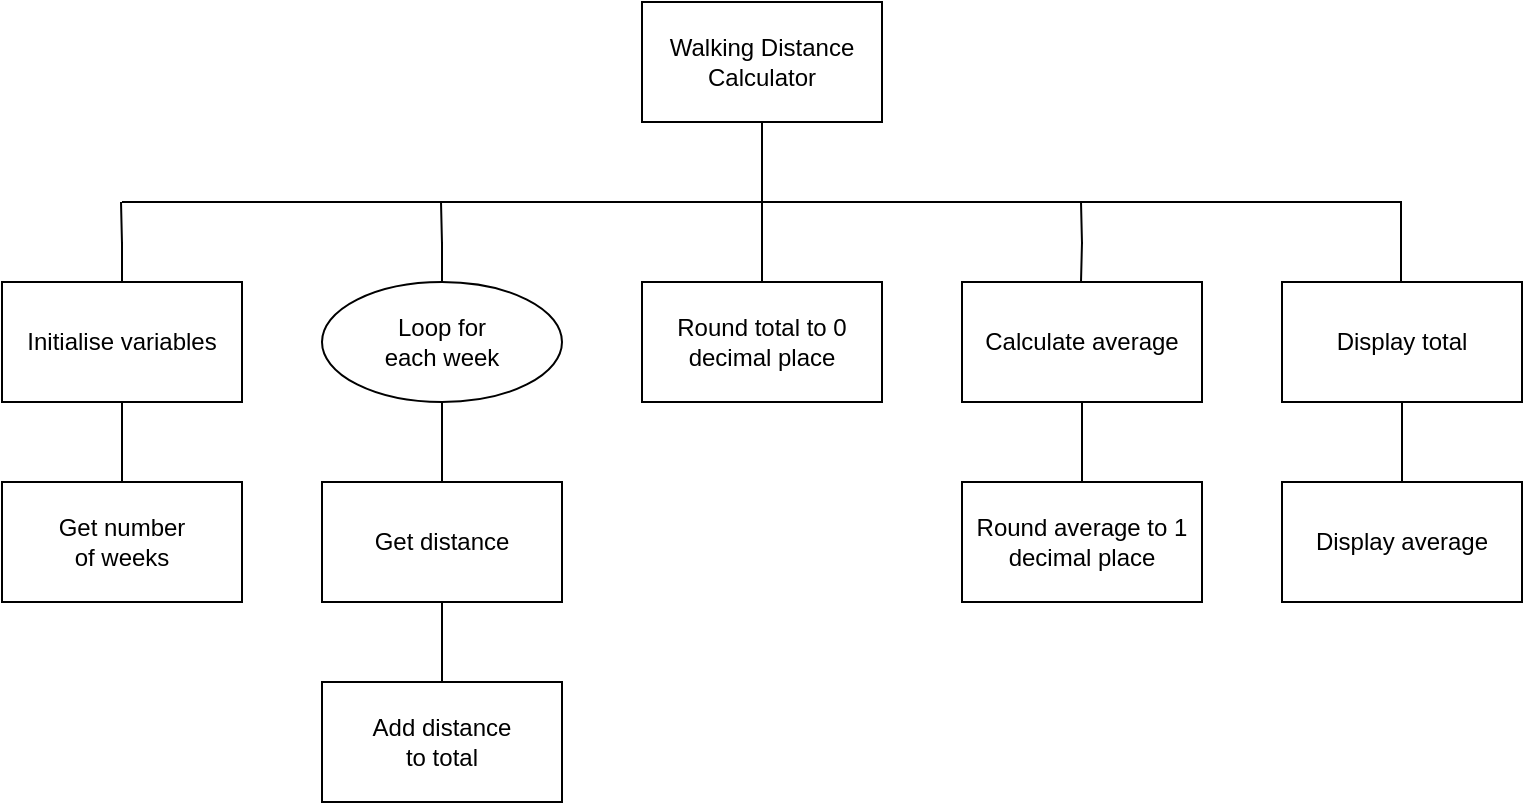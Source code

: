 <mxfile version="28.1.2" pages="4">
  <diagram name="sd2" id="2R_3gGvKTAEwYUMyVcyW">
    <mxGraphModel dx="1426" dy="849" grid="1" gridSize="10" guides="1" tooltips="1" connect="1" arrows="1" fold="1" page="1" pageScale="1" pageWidth="1169" pageHeight="827" math="0" shadow="0">
      <root>
        <mxCell id="c7UmVZ1V7FkFsF-CM6IP-0" />
        <mxCell id="c7UmVZ1V7FkFsF-CM6IP-1" parent="c7UmVZ1V7FkFsF-CM6IP-0" />
        <mxCell id="c7UmVZ1V7FkFsF-CM6IP-2" style="edgeStyle=orthogonalEdgeStyle;rounded=0;orthogonalLoop=1;jettySize=auto;html=1;exitX=0.5;exitY=1;exitDx=0;exitDy=0;endArrow=none;endFill=0;entryX=0.5;entryY=0;entryDx=0;entryDy=0;" edge="1" parent="c7UmVZ1V7FkFsF-CM6IP-1" source="c7UmVZ1V7FkFsF-CM6IP-3" target="c7UmVZ1V7FkFsF-CM6IP-14">
          <mxGeometry relative="1" as="geometry">
            <mxPoint x="540.158" y="240" as="targetPoint" />
          </mxGeometry>
        </mxCell>
        <mxCell id="c7UmVZ1V7FkFsF-CM6IP-3" value="Walking Distance Calculator" style="rounded=0;whiteSpace=wrap;html=1;" vertex="1" parent="c7UmVZ1V7FkFsF-CM6IP-1">
          <mxGeometry x="480" y="140" width="120" height="60" as="geometry" />
        </mxCell>
        <mxCell id="c7UmVZ1V7FkFsF-CM6IP-4" value="" style="endArrow=none;html=1;" edge="1" parent="c7UmVZ1V7FkFsF-CM6IP-1">
          <mxGeometry width="50" height="50" relative="1" as="geometry">
            <mxPoint x="220" y="240" as="sourcePoint" />
            <mxPoint x="860" y="240" as="targetPoint" />
          </mxGeometry>
        </mxCell>
        <mxCell id="c7UmVZ1V7FkFsF-CM6IP-5" style="edgeStyle=orthogonalEdgeStyle;rounded=0;orthogonalLoop=1;jettySize=auto;html=1;exitX=0.5;exitY=1;exitDx=0;exitDy=0;entryX=0.5;entryY=0;entryDx=0;entryDy=0;endArrow=none;endFill=0;" edge="1" parent="c7UmVZ1V7FkFsF-CM6IP-1" source="c7UmVZ1V7FkFsF-CM6IP-7" target="c7UmVZ1V7FkFsF-CM6IP-11">
          <mxGeometry relative="1" as="geometry" />
        </mxCell>
        <mxCell id="c7UmVZ1V7FkFsF-CM6IP-6" style="edgeStyle=orthogonalEdgeStyle;rounded=0;orthogonalLoop=1;jettySize=auto;html=1;exitX=0.5;exitY=0;exitDx=0;exitDy=0;endArrow=none;endFill=0;" edge="1" parent="c7UmVZ1V7FkFsF-CM6IP-1" source="c7UmVZ1V7FkFsF-CM6IP-7">
          <mxGeometry relative="1" as="geometry">
            <mxPoint x="379.5" y="240" as="targetPoint" />
          </mxGeometry>
        </mxCell>
        <mxCell id="c7UmVZ1V7FkFsF-CM6IP-7" value="Loop for&lt;div&gt;each week&lt;/div&gt;" style="ellipse;whiteSpace=wrap;html=1;" vertex="1" parent="c7UmVZ1V7FkFsF-CM6IP-1">
          <mxGeometry x="320" y="280" width="120" height="60" as="geometry" />
        </mxCell>
        <mxCell id="c7UmVZ1V7FkFsF-CM6IP-8" style="edgeStyle=orthogonalEdgeStyle;rounded=0;orthogonalLoop=1;jettySize=auto;html=1;exitX=0.5;exitY=0;exitDx=0;exitDy=0;endArrow=none;endFill=0;" edge="1" parent="c7UmVZ1V7FkFsF-CM6IP-1">
          <mxGeometry relative="1" as="geometry">
            <mxPoint x="699.5" y="240" as="targetPoint" />
            <mxPoint x="699.5" y="280" as="sourcePoint" />
          </mxGeometry>
        </mxCell>
        <mxCell id="c7UmVZ1V7FkFsF-CM6IP-9" value="" style="endArrow=none;html=1;" edge="1" parent="c7UmVZ1V7FkFsF-CM6IP-1">
          <mxGeometry width="50" height="50" relative="1" as="geometry">
            <mxPoint x="859.5" y="280" as="sourcePoint" />
            <mxPoint x="859.5" y="240" as="targetPoint" />
          </mxGeometry>
        </mxCell>
        <mxCell id="c7UmVZ1V7FkFsF-CM6IP-10" style="edgeStyle=orthogonalEdgeStyle;rounded=0;orthogonalLoop=1;jettySize=auto;html=1;exitX=0.5;exitY=1;exitDx=0;exitDy=0;entryX=0.5;entryY=0;entryDx=0;entryDy=0;endArrow=none;endFill=0;" edge="1" parent="c7UmVZ1V7FkFsF-CM6IP-1" source="c7UmVZ1V7FkFsF-CM6IP-11">
          <mxGeometry relative="1" as="geometry">
            <mxPoint x="380" y="480" as="targetPoint" />
          </mxGeometry>
        </mxCell>
        <mxCell id="c7UmVZ1V7FkFsF-CM6IP-11" value="Get distance" style="rounded=0;whiteSpace=wrap;html=1;" vertex="1" parent="c7UmVZ1V7FkFsF-CM6IP-1">
          <mxGeometry x="320" y="380" width="120" height="60" as="geometry" />
        </mxCell>
        <mxCell id="c7UmVZ1V7FkFsF-CM6IP-12" value="" style="edgeStyle=orthogonalEdgeStyle;rounded=0;orthogonalLoop=1;jettySize=auto;html=1;exitX=0.5;exitY=0;exitDx=0;exitDy=0;entryX=0.5;entryY=1;entryDx=0;entryDy=0;endArrow=none;endFill=0;" edge="1" parent="c7UmVZ1V7FkFsF-CM6IP-1" source="c7UmVZ1V7FkFsF-CM6IP-13" target="c7UmVZ1V7FkFsF-CM6IP-11">
          <mxGeometry relative="1" as="geometry">
            <mxPoint x="380" y="440" as="targetPoint" />
          </mxGeometry>
        </mxCell>
        <mxCell id="c7UmVZ1V7FkFsF-CM6IP-13" value="Add distance&lt;div&gt;to total&lt;/div&gt;" style="rounded=0;whiteSpace=wrap;html=1;" vertex="1" parent="c7UmVZ1V7FkFsF-CM6IP-1">
          <mxGeometry x="320" y="480" width="120" height="60" as="geometry" />
        </mxCell>
        <mxCell id="c7UmVZ1V7FkFsF-CM6IP-14" value="Round total to 0 decimal place" style="rounded=0;whiteSpace=wrap;html=1;" vertex="1" parent="c7UmVZ1V7FkFsF-CM6IP-1">
          <mxGeometry x="480" y="280" width="120" height="60" as="geometry" />
        </mxCell>
        <mxCell id="c7UmVZ1V7FkFsF-CM6IP-15" style="edgeStyle=orthogonalEdgeStyle;rounded=0;orthogonalLoop=1;jettySize=auto;html=1;exitX=0.5;exitY=0;exitDx=0;exitDy=0;entryX=0.5;entryY=1;entryDx=0;entryDy=0;endArrow=none;endFill=0;" edge="1" parent="c7UmVZ1V7FkFsF-CM6IP-1" source="c7UmVZ1V7FkFsF-CM6IP-16">
          <mxGeometry relative="1" as="geometry">
            <mxPoint x="700" y="340" as="targetPoint" />
          </mxGeometry>
        </mxCell>
        <mxCell id="c7UmVZ1V7FkFsF-CM6IP-16" value="Round average to 1 decimal place" style="rounded=0;whiteSpace=wrap;html=1;" vertex="1" parent="c7UmVZ1V7FkFsF-CM6IP-1">
          <mxGeometry x="640" y="380" width="120" height="60" as="geometry" />
        </mxCell>
        <mxCell id="c7UmVZ1V7FkFsF-CM6IP-17" value="Display total" style="rounded=0;whiteSpace=wrap;html=1;" vertex="1" parent="c7UmVZ1V7FkFsF-CM6IP-1">
          <mxGeometry x="800" y="280" width="120" height="60" as="geometry" />
        </mxCell>
        <mxCell id="c7UmVZ1V7FkFsF-CM6IP-18" style="edgeStyle=orthogonalEdgeStyle;rounded=0;orthogonalLoop=1;jettySize=auto;html=1;exitX=0.5;exitY=0;exitDx=0;exitDy=0;entryX=0.5;entryY=1;entryDx=0;entryDy=0;endArrow=none;endFill=0;" edge="1" parent="c7UmVZ1V7FkFsF-CM6IP-1" source="c7UmVZ1V7FkFsF-CM6IP-19" target="c7UmVZ1V7FkFsF-CM6IP-17">
          <mxGeometry relative="1" as="geometry" />
        </mxCell>
        <mxCell id="c7UmVZ1V7FkFsF-CM6IP-19" value="Display average" style="rounded=0;whiteSpace=wrap;html=1;" vertex="1" parent="c7UmVZ1V7FkFsF-CM6IP-1">
          <mxGeometry x="800" y="380" width="120" height="60" as="geometry" />
        </mxCell>
        <mxCell id="c7UmVZ1V7FkFsF-CM6IP-20" value="Calculate average" style="rounded=0;whiteSpace=wrap;html=1;" vertex="1" parent="c7UmVZ1V7FkFsF-CM6IP-1">
          <mxGeometry x="640" y="280" width="120" height="60" as="geometry" />
        </mxCell>
        <mxCell id="c7UmVZ1V7FkFsF-CM6IP-21" style="edgeStyle=orthogonalEdgeStyle;rounded=0;orthogonalLoop=1;jettySize=auto;html=1;exitX=0.5;exitY=0;exitDx=0;exitDy=0;endArrow=none;endFill=0;" edge="1" parent="c7UmVZ1V7FkFsF-CM6IP-1" source="c7UmVZ1V7FkFsF-CM6IP-22">
          <mxGeometry relative="1" as="geometry">
            <mxPoint x="219.5" y="240" as="targetPoint" />
          </mxGeometry>
        </mxCell>
        <mxCell id="c7UmVZ1V7FkFsF-CM6IP-22" value="Initialise variables" style="rounded=0;whiteSpace=wrap;html=1;" vertex="1" parent="c7UmVZ1V7FkFsF-CM6IP-1">
          <mxGeometry x="160" y="280" width="120" height="60" as="geometry" />
        </mxCell>
        <mxCell id="zFJkRMcT1w7f-JYSloo_-1" style="edgeStyle=orthogonalEdgeStyle;rounded=0;orthogonalLoop=1;jettySize=auto;html=1;exitX=0.5;exitY=0;exitDx=0;exitDy=0;entryX=0.5;entryY=1;entryDx=0;entryDy=0;endArrow=none;endFill=0;" edge="1" parent="c7UmVZ1V7FkFsF-CM6IP-1" source="zFJkRMcT1w7f-JYSloo_-0" target="c7UmVZ1V7FkFsF-CM6IP-22">
          <mxGeometry relative="1" as="geometry" />
        </mxCell>
        <mxCell id="zFJkRMcT1w7f-JYSloo_-0" value="Get number&lt;div&gt;of weeks&lt;/div&gt;" style="rounded=0;whiteSpace=wrap;html=1;" vertex="1" parent="c7UmVZ1V7FkFsF-CM6IP-1">
          <mxGeometry x="160" y="380" width="120" height="60" as="geometry" />
        </mxCell>
      </root>
    </mxGraphModel>
  </diagram>
  <diagram id="F0ArDQqnMdtwwOhi-oQp" name="sd3">
    <mxGraphModel dx="1426" dy="849" grid="1" gridSize="10" guides="1" tooltips="1" connect="1" arrows="1" fold="1" page="1" pageScale="1" pageWidth="1169" pageHeight="827" math="0" shadow="0">
      <root>
        <mxCell id="0" />
        <mxCell id="1" parent="0" />
        <mxCell id="tHfTp8u0x6ATJ7flU3Ss-5" style="edgeStyle=orthogonalEdgeStyle;rounded=0;orthogonalLoop=1;jettySize=auto;html=1;exitX=0.5;exitY=1;exitDx=0;exitDy=0;endArrow=none;endFill=0;entryX=0.5;entryY=0;entryDx=0;entryDy=0;" parent="1" source="SsftGCZtgDBo6R44JhK9-2" target="Hfz1_A2j9iumKHlS8wLo-16" edge="1">
          <mxGeometry relative="1" as="geometry">
            <mxPoint x="540.158" y="240" as="targetPoint" />
          </mxGeometry>
        </mxCell>
        <mxCell id="SsftGCZtgDBo6R44JhK9-2" value="Walking Distance Calculator" style="rounded=0;whiteSpace=wrap;html=1;" parent="1" vertex="1">
          <mxGeometry x="480" y="140" width="120" height="60" as="geometry" />
        </mxCell>
        <mxCell id="SsftGCZtgDBo6R44JhK9-17" value="" style="endArrow=none;html=1;" parent="1" edge="1">
          <mxGeometry width="50" height="50" relative="1" as="geometry">
            <mxPoint x="220" y="240" as="sourcePoint" />
            <mxPoint x="860" y="240" as="targetPoint" />
          </mxGeometry>
        </mxCell>
        <mxCell id="Hfz1_A2j9iumKHlS8wLo-11" style="edgeStyle=orthogonalEdgeStyle;rounded=0;orthogonalLoop=1;jettySize=auto;html=1;exitX=0.5;exitY=1;exitDx=0;exitDy=0;entryX=0.5;entryY=0;entryDx=0;entryDy=0;endArrow=none;endFill=0;" parent="1" source="SsftGCZtgDBo6R44JhK9-19" target="SsftGCZtgDBo6R44JhK9-21" edge="1">
          <mxGeometry relative="1" as="geometry" />
        </mxCell>
        <mxCell id="tHfTp8u0x6ATJ7flU3Ss-4" style="edgeStyle=orthogonalEdgeStyle;rounded=0;orthogonalLoop=1;jettySize=auto;html=1;exitX=0.5;exitY=0;exitDx=0;exitDy=0;endArrow=none;endFill=0;" parent="1" source="SsftGCZtgDBo6R44JhK9-19" edge="1">
          <mxGeometry relative="1" as="geometry">
            <mxPoint x="379.5" y="240" as="targetPoint" />
          </mxGeometry>
        </mxCell>
        <mxCell id="SsftGCZtgDBo6R44JhK9-19" value="Loop 4 times" style="ellipse;whiteSpace=wrap;html=1;" parent="1" vertex="1">
          <mxGeometry x="320" y="280" width="120" height="60" as="geometry" />
        </mxCell>
        <mxCell id="RGvuDBfXI2XmU55CSNJE-3" style="edgeStyle=orthogonalEdgeStyle;rounded=0;orthogonalLoop=1;jettySize=auto;html=1;exitX=0.5;exitY=0;exitDx=0;exitDy=0;endArrow=none;endFill=0;" parent="1" edge="1">
          <mxGeometry relative="1" as="geometry">
            <mxPoint x="699.5" y="240" as="targetPoint" />
            <mxPoint x="699.5" y="280" as="sourcePoint" />
          </mxGeometry>
        </mxCell>
        <mxCell id="RGvuDBfXI2XmU55CSNJE-19" value="" style="endArrow=none;html=1;" parent="1" edge="1">
          <mxGeometry width="50" height="50" relative="1" as="geometry">
            <mxPoint x="859.5" y="280" as="sourcePoint" />
            <mxPoint x="859.5" y="240" as="targetPoint" />
          </mxGeometry>
        </mxCell>
        <mxCell id="Hfz1_A2j9iumKHlS8wLo-6" style="edgeStyle=orthogonalEdgeStyle;rounded=0;orthogonalLoop=1;jettySize=auto;html=1;exitX=0.5;exitY=1;exitDx=0;exitDy=0;entryX=0.5;entryY=0;entryDx=0;entryDy=0;endArrow=none;endFill=0;" parent="1" source="SsftGCZtgDBo6R44JhK9-21" edge="1">
          <mxGeometry relative="1" as="geometry">
            <mxPoint x="380" y="480" as="targetPoint" />
          </mxGeometry>
        </mxCell>
        <mxCell id="SsftGCZtgDBo6R44JhK9-21" value="Get distance" style="rounded=0;whiteSpace=wrap;html=1;" parent="1" vertex="1">
          <mxGeometry x="320" y="380" width="120" height="60" as="geometry" />
        </mxCell>
        <mxCell id="EDKILXyL_THaCUJsp9oX-1" value="" style="edgeStyle=orthogonalEdgeStyle;rounded=0;orthogonalLoop=1;jettySize=auto;html=1;exitX=0.5;exitY=0;exitDx=0;exitDy=0;entryX=0.5;entryY=1;entryDx=0;entryDy=0;endArrow=none;endFill=0;" parent="1" source="Hfz1_A2j9iumKHlS8wLo-7" target="SsftGCZtgDBo6R44JhK9-21" edge="1">
          <mxGeometry relative="1" as="geometry">
            <mxPoint x="380" y="440" as="targetPoint" />
          </mxGeometry>
        </mxCell>
        <mxCell id="Hfz1_A2j9iumKHlS8wLo-7" value="Add distance to total" style="rounded=0;whiteSpace=wrap;html=1;" parent="1" vertex="1">
          <mxGeometry x="320" y="480" width="120" height="60" as="geometry" />
        </mxCell>
        <mxCell id="Hfz1_A2j9iumKHlS8wLo-16" value="Round total to 0 decimal place" style="rounded=0;whiteSpace=wrap;html=1;" parent="1" vertex="1">
          <mxGeometry x="480" y="280" width="120" height="60" as="geometry" />
        </mxCell>
        <mxCell id="Hfz1_A2j9iumKHlS8wLo-23" style="edgeStyle=orthogonalEdgeStyle;rounded=0;orthogonalLoop=1;jettySize=auto;html=1;exitX=0.5;exitY=0;exitDx=0;exitDy=0;entryX=0.5;entryY=1;entryDx=0;entryDy=0;endArrow=none;endFill=0;" parent="1" source="Hfz1_A2j9iumKHlS8wLo-18" edge="1">
          <mxGeometry relative="1" as="geometry">
            <mxPoint x="700" y="340" as="targetPoint" />
          </mxGeometry>
        </mxCell>
        <mxCell id="Hfz1_A2j9iumKHlS8wLo-18" value="Round average to 1 decimal place" style="rounded=0;whiteSpace=wrap;html=1;" parent="1" vertex="1">
          <mxGeometry x="640" y="380" width="120" height="60" as="geometry" />
        </mxCell>
        <mxCell id="Hfz1_A2j9iumKHlS8wLo-19" value="Display total" style="rounded=0;whiteSpace=wrap;html=1;" parent="1" vertex="1">
          <mxGeometry x="800" y="280" width="120" height="60" as="geometry" />
        </mxCell>
        <mxCell id="Hfz1_A2j9iumKHlS8wLo-24" style="edgeStyle=orthogonalEdgeStyle;rounded=0;orthogonalLoop=1;jettySize=auto;html=1;exitX=0.5;exitY=0;exitDx=0;exitDy=0;entryX=0.5;entryY=1;entryDx=0;entryDy=0;endArrow=none;endFill=0;" parent="1" source="Hfz1_A2j9iumKHlS8wLo-20" target="Hfz1_A2j9iumKHlS8wLo-19" edge="1">
          <mxGeometry relative="1" as="geometry" />
        </mxCell>
        <mxCell id="Hfz1_A2j9iumKHlS8wLo-20" value="Display average" style="rounded=0;whiteSpace=wrap;html=1;" parent="1" vertex="1">
          <mxGeometry x="800" y="380" width="120" height="60" as="geometry" />
        </mxCell>
        <mxCell id="tHfTp8u0x6ATJ7flU3Ss-1" value="Calculate average" style="rounded=0;whiteSpace=wrap;html=1;" parent="1" vertex="1">
          <mxGeometry x="640" y="280" width="120" height="60" as="geometry" />
        </mxCell>
        <mxCell id="tHfTp8u0x6ATJ7flU3Ss-3" style="edgeStyle=orthogonalEdgeStyle;rounded=0;orthogonalLoop=1;jettySize=auto;html=1;exitX=0.5;exitY=0;exitDx=0;exitDy=0;endArrow=none;endFill=0;" parent="1" source="tHfTp8u0x6ATJ7flU3Ss-2" edge="1">
          <mxGeometry relative="1" as="geometry">
            <mxPoint x="219.5" y="240" as="targetPoint" />
          </mxGeometry>
        </mxCell>
        <mxCell id="tHfTp8u0x6ATJ7flU3Ss-2" value="Initialise variables" style="rounded=0;whiteSpace=wrap;html=1;" parent="1" vertex="1">
          <mxGeometry x="160" y="280" width="120" height="60" as="geometry" />
        </mxCell>
      </root>
    </mxGraphModel>
  </diagram>
  <diagram name="UX" id="xi9xU0pWGq3P5OKUEAas">
    <mxGraphModel dx="870" dy="697" grid="1" gridSize="10" guides="1" tooltips="1" connect="1" arrows="1" fold="1" page="1" pageScale="1" pageWidth="1169" pageHeight="827" math="0" shadow="0">
      <root>
        <mxCell id="P6TlU-wPTZ_5G9GFOR1F-0" />
        <mxCell id="P6TlU-wPTZ_5G9GFOR1F-1" parent="P6TlU-wPTZ_5G9GFOR1F-0" />
        <mxCell id="P6TlU-wPTZ_5G9GFOR1F-30" value="&lt;b&gt;Input&lt;/b&gt;&lt;br&gt;&lt;br&gt;Week 1: 5.5&lt;br&gt;Week 2: 10&lt;br&gt;Week 3: 6&lt;br&gt;Week 4: 20" style="text;html=1;strokeColor=none;fillColor=none;align=left;verticalAlign=top;whiteSpace=wrap;rounded=0;" parent="P6TlU-wPTZ_5G9GFOR1F-1" vertex="1">
          <mxGeometry x="320" y="160" width="90" height="100" as="geometry" />
        </mxCell>
        <mxCell id="P6TlU-wPTZ_5G9GFOR1F-31" value="&lt;b&gt;Output&lt;/b&gt;&lt;br&gt;&lt;br&gt;Total: 42 miles&lt;br&gt;Average: 10.5 miles" style="text;html=1;strokeColor=none;fillColor=none;align=left;verticalAlign=top;whiteSpace=wrap;rounded=0;" parent="P6TlU-wPTZ_5G9GFOR1F-1" vertex="1">
          <mxGeometry x="440" y="160" width="110" height="70" as="geometry" />
        </mxCell>
      </root>
    </mxGraphModel>
  </diagram>
  <diagram name="2" id="7ZXIt8HD00hRuN5GzJby">
    <mxGraphModel dx="870" dy="697" grid="1" gridSize="10" guides="1" tooltips="1" connect="1" arrows="1" fold="1" page="1" pageScale="1" pageWidth="1169" pageHeight="827" math="0" shadow="0">
      <root>
        <mxCell id="553evjpsUlIiXzdNVCEH-0" />
        <mxCell id="553evjpsUlIiXzdNVCEH-1" parent="553evjpsUlIiXzdNVCEH-0" />
        <mxCell id="553evjpsUlIiXzdNVCEH-2" style="edgeStyle=none;rounded=0;orthogonalLoop=1;jettySize=auto;html=1;exitX=0.5;exitY=1;exitDx=0;exitDy=0;endArrow=none;endFill=0;" parent="553evjpsUlIiXzdNVCEH-1" source="553evjpsUlIiXzdNVCEH-3" edge="1">
          <mxGeometry relative="1" as="geometry">
            <mxPoint x="600" y="140" as="targetPoint" />
          </mxGeometry>
        </mxCell>
        <mxCell id="553evjpsUlIiXzdNVCEH-3" value="Walking Distance Calculator" style="rounded=0;whiteSpace=wrap;html=1;" parent="553evjpsUlIiXzdNVCEH-1" vertex="1">
          <mxGeometry x="540" y="40" width="120" height="60" as="geometry" />
        </mxCell>
        <mxCell id="553evjpsUlIiXzdNVCEH-4" style="edgeStyle=orthogonalEdgeStyle;rounded=0;orthogonalLoop=1;jettySize=auto;html=1;exitX=0.5;exitY=1;exitDx=0;exitDy=0;entryX=0.5;entryY=0;entryDx=0;entryDy=0;endArrow=none;endFill=0;" parent="553evjpsUlIiXzdNVCEH-1" source="553evjpsUlIiXzdNVCEH-5" target="553evjpsUlIiXzdNVCEH-20" edge="1">
          <mxGeometry relative="1" as="geometry" />
        </mxCell>
        <mxCell id="553evjpsUlIiXzdNVCEH-5" value="Round distance to&lt;br&gt;1 decimal place" style="rounded=0;whiteSpace=wrap;html=1;" parent="553evjpsUlIiXzdNVCEH-1" vertex="1">
          <mxGeometry x="260" y="480" width="120" height="60" as="geometry" />
        </mxCell>
        <mxCell id="553evjpsUlIiXzdNVCEH-6" value="" style="endArrow=none;html=1;" parent="553evjpsUlIiXzdNVCEH-1" edge="1">
          <mxGeometry width="50" height="50" relative="1" as="geometry">
            <mxPoint x="320" y="140" as="sourcePoint" />
            <mxPoint x="860" y="140" as="targetPoint" />
          </mxGeometry>
        </mxCell>
        <mxCell id="553evjpsUlIiXzdNVCEH-7" style="edgeStyle=orthogonalEdgeStyle;rounded=0;orthogonalLoop=1;jettySize=auto;html=1;exitX=0.5;exitY=1;exitDx=0;exitDy=0;entryX=0.5;entryY=0;entryDx=0;entryDy=0;endArrow=none;endFill=0;" parent="553evjpsUlIiXzdNVCEH-1" source="553evjpsUlIiXzdNVCEH-9" target="553evjpsUlIiXzdNVCEH-14" edge="1">
          <mxGeometry relative="1" as="geometry" />
        </mxCell>
        <mxCell id="553evjpsUlIiXzdNVCEH-8" style="edgeStyle=orthogonalEdgeStyle;rounded=0;orthogonalLoop=1;jettySize=auto;html=1;exitX=0.5;exitY=0;exitDx=0;exitDy=0;endArrow=none;endFill=0;" parent="553evjpsUlIiXzdNVCEH-1" source="553evjpsUlIiXzdNVCEH-9" edge="1">
          <mxGeometry relative="1" as="geometry">
            <mxPoint x="320" y="140" as="targetPoint" />
          </mxGeometry>
        </mxCell>
        <mxCell id="553evjpsUlIiXzdNVCEH-9" value="Loop 4 times" style="ellipse;whiteSpace=wrap;html=1;" parent="553evjpsUlIiXzdNVCEH-1" vertex="1">
          <mxGeometry x="260" y="180" width="120" height="60" as="geometry" />
        </mxCell>
        <mxCell id="553evjpsUlIiXzdNVCEH-10" style="edgeStyle=orthogonalEdgeStyle;rounded=0;orthogonalLoop=1;jettySize=auto;html=1;exitX=0.5;exitY=0;exitDx=0;exitDy=0;endArrow=none;endFill=0;" parent="553evjpsUlIiXzdNVCEH-1" edge="1">
          <mxGeometry relative="1" as="geometry">
            <mxPoint x="679.5" y="140" as="targetPoint" />
            <mxPoint x="679.5" y="180" as="sourcePoint" />
          </mxGeometry>
        </mxCell>
        <mxCell id="553evjpsUlIiXzdNVCEH-11" value="" style="endArrow=none;html=1;exitX=0.5;exitY=0;exitDx=0;exitDy=0;" parent="553evjpsUlIiXzdNVCEH-1" edge="1">
          <mxGeometry width="50" height="50" relative="1" as="geometry">
            <mxPoint x="499.5" y="180" as="sourcePoint" />
            <mxPoint x="499.5" y="140" as="targetPoint" />
          </mxGeometry>
        </mxCell>
        <mxCell id="553evjpsUlIiXzdNVCEH-12" value="" style="endArrow=none;html=1;" parent="553evjpsUlIiXzdNVCEH-1" edge="1">
          <mxGeometry width="50" height="50" relative="1" as="geometry">
            <mxPoint x="859.5" y="180" as="sourcePoint" />
            <mxPoint x="859.5" y="140" as="targetPoint" />
          </mxGeometry>
        </mxCell>
        <mxCell id="553evjpsUlIiXzdNVCEH-13" style="edgeStyle=orthogonalEdgeStyle;rounded=0;orthogonalLoop=1;jettySize=auto;html=1;exitX=0.5;exitY=1;exitDx=0;exitDy=0;entryX=0.5;entryY=0;entryDx=0;entryDy=0;endArrow=none;endFill=0;" parent="553evjpsUlIiXzdNVCEH-1" source="553evjpsUlIiXzdNVCEH-14" target="553evjpsUlIiXzdNVCEH-22" edge="1">
          <mxGeometry relative="1" as="geometry" />
        </mxCell>
        <mxCell id="553evjpsUlIiXzdNVCEH-14" value="Get distance" style="rounded=0;whiteSpace=wrap;html=1;" parent="553evjpsUlIiXzdNVCEH-1" vertex="1">
          <mxGeometry x="260" y="280" width="120" height="60" as="geometry" />
        </mxCell>
        <mxCell id="553evjpsUlIiXzdNVCEH-15" style="edgeStyle=orthogonalEdgeStyle;rounded=0;orthogonalLoop=1;jettySize=auto;html=1;exitX=0;exitY=0.5;exitDx=0;exitDy=0;entryX=0;entryY=0.5;entryDx=0;entryDy=0;endArrow=none;endFill=0;startArrow=none;" parent="553evjpsUlIiXzdNVCEH-1" source="553evjpsUlIiXzdNVCEH-17" target="553evjpsUlIiXzdNVCEH-14" edge="1">
          <mxGeometry relative="1" as="geometry">
            <Array as="points">
              <mxPoint x="230" y="310" />
            </Array>
          </mxGeometry>
        </mxCell>
        <mxCell id="553evjpsUlIiXzdNVCEH-16" value="Yes" style="text;html=1;strokeColor=none;fillColor=none;align=center;verticalAlign=middle;whiteSpace=wrap;rounded=0;" parent="553evjpsUlIiXzdNVCEH-1" vertex="1">
          <mxGeometry x="320" y="440" width="40" height="20" as="geometry" />
        </mxCell>
        <mxCell id="553evjpsUlIiXzdNVCEH-17" value="No" style="text;html=1;strokeColor=none;fillColor=none;align=center;verticalAlign=middle;whiteSpace=wrap;rounded=0;" parent="553evjpsUlIiXzdNVCEH-1" vertex="1">
          <mxGeometry x="230" y="390" width="40" height="20" as="geometry" />
        </mxCell>
        <mxCell id="553evjpsUlIiXzdNVCEH-18" value="" style="edgeStyle=orthogonalEdgeStyle;rounded=0;orthogonalLoop=1;jettySize=auto;html=1;exitX=0;exitY=0.5;exitDx=0;exitDy=0;entryX=0;entryY=0.5;entryDx=0;entryDy=0;endArrow=none;endFill=0;" parent="553evjpsUlIiXzdNVCEH-1" source="553evjpsUlIiXzdNVCEH-22" target="553evjpsUlIiXzdNVCEH-17" edge="1">
          <mxGeometry relative="1" as="geometry">
            <mxPoint x="270" y="410" as="sourcePoint" />
            <mxPoint x="260" y="290" as="targetPoint" />
            <Array as="points">
              <mxPoint x="230" y="410" />
            </Array>
          </mxGeometry>
        </mxCell>
        <mxCell id="553evjpsUlIiXzdNVCEH-19" style="edgeStyle=orthogonalEdgeStyle;rounded=0;orthogonalLoop=1;jettySize=auto;html=1;exitX=0.5;exitY=1;exitDx=0;exitDy=0;entryX=0.5;entryY=0;entryDx=0;entryDy=0;endArrow=none;endFill=0;" parent="553evjpsUlIiXzdNVCEH-1" source="553evjpsUlIiXzdNVCEH-20" target="553evjpsUlIiXzdNVCEH-24" edge="1">
          <mxGeometry relative="1" as="geometry" />
        </mxCell>
        <mxCell id="553evjpsUlIiXzdNVCEH-20" value="Add distance to total" style="rounded=0;whiteSpace=wrap;html=1;" parent="553evjpsUlIiXzdNVCEH-1" vertex="1">
          <mxGeometry x="260" y="580" width="120" height="60" as="geometry" />
        </mxCell>
        <mxCell id="553evjpsUlIiXzdNVCEH-21" value="" style="group" parent="553evjpsUlIiXzdNVCEH-1" vertex="1" connectable="0">
          <mxGeometry x="270" y="380" width="100" height="60" as="geometry" />
        </mxCell>
        <mxCell id="553evjpsUlIiXzdNVCEH-22" value="" style="verticalLabelPosition=bottom;verticalAlign=top;html=1;shape=hexagon;perimeter=hexagonPerimeter2;arcSize=6;size=0.16;" parent="553evjpsUlIiXzdNVCEH-21" vertex="1">
          <mxGeometry width="100" height="60" as="geometry" />
        </mxCell>
        <mxCell id="553evjpsUlIiXzdNVCEH-23" value="Is it valid?" style="text;html=1;strokeColor=none;fillColor=none;align=center;verticalAlign=middle;whiteSpace=wrap;rounded=0;" parent="553evjpsUlIiXzdNVCEH-21" vertex="1">
          <mxGeometry x="20" y="20" width="60" height="20" as="geometry" />
        </mxCell>
        <mxCell id="553evjpsUlIiXzdNVCEH-24" value="Store distance" style="rounded=0;whiteSpace=wrap;html=1;" parent="553evjpsUlIiXzdNVCEH-1" vertex="1">
          <mxGeometry x="260" y="680" width="120" height="60" as="geometry" />
        </mxCell>
        <mxCell id="553evjpsUlIiXzdNVCEH-25" style="edgeStyle=orthogonalEdgeStyle;rounded=0;orthogonalLoop=1;jettySize=auto;html=1;exitX=0.5;exitY=1;exitDx=0;exitDy=0;entryX=0.5;entryY=0;entryDx=0;entryDy=0;endArrow=none;endFill=0;" parent="553evjpsUlIiXzdNVCEH-1" source="553evjpsUlIiXzdNVCEH-22" target="553evjpsUlIiXzdNVCEH-5" edge="1">
          <mxGeometry relative="1" as="geometry" />
        </mxCell>
        <mxCell id="553evjpsUlIiXzdNVCEH-26" style="edgeStyle=orthogonalEdgeStyle;rounded=0;orthogonalLoop=1;jettySize=auto;html=1;exitX=0.5;exitY=0;exitDx=0;exitDy=0;entryX=0.5;entryY=1;entryDx=0;entryDy=0;endArrow=none;endFill=0;" parent="553evjpsUlIiXzdNVCEH-1" source="553evjpsUlIiXzdNVCEH-27" target="553evjpsUlIiXzdNVCEH-28" edge="1">
          <mxGeometry relative="1" as="geometry" />
        </mxCell>
        <mxCell id="553evjpsUlIiXzdNVCEH-27" value="Round average to&lt;br&gt;1 decimal place" style="rounded=0;whiteSpace=wrap;html=1;" parent="553evjpsUlIiXzdNVCEH-1" vertex="1">
          <mxGeometry x="440" y="280" width="120" height="60" as="geometry" />
        </mxCell>
        <mxCell id="553evjpsUlIiXzdNVCEH-28" value="Calculate average" style="rounded=0;whiteSpace=wrap;html=1;" parent="553evjpsUlIiXzdNVCEH-1" vertex="1">
          <mxGeometry x="440" y="180" width="120" height="60" as="geometry" />
        </mxCell>
        <mxCell id="553evjpsUlIiXzdNVCEH-29" value="Loop 4 times" style="ellipse;whiteSpace=wrap;html=1;" parent="553evjpsUlIiXzdNVCEH-1" vertex="1">
          <mxGeometry x="620" y="180" width="120" height="60" as="geometry" />
        </mxCell>
        <mxCell id="553evjpsUlIiXzdNVCEH-30" style="edgeStyle=orthogonalEdgeStyle;rounded=0;orthogonalLoop=1;jettySize=auto;html=1;exitX=0.5;exitY=0;exitDx=0;exitDy=0;entryX=0.5;entryY=1;entryDx=0;entryDy=0;endArrow=none;endFill=0;" parent="553evjpsUlIiXzdNVCEH-1" source="553evjpsUlIiXzdNVCEH-31" target="553evjpsUlIiXzdNVCEH-29" edge="1">
          <mxGeometry relative="1" as="geometry" />
        </mxCell>
        <mxCell id="553evjpsUlIiXzdNVCEH-31" value="Display distance" style="rounded=0;whiteSpace=wrap;html=1;" parent="553evjpsUlIiXzdNVCEH-1" vertex="1">
          <mxGeometry x="620" y="280" width="120" height="60" as="geometry" />
        </mxCell>
        <mxCell id="553evjpsUlIiXzdNVCEH-32" value="Display total" style="rounded=0;whiteSpace=wrap;html=1;" parent="553evjpsUlIiXzdNVCEH-1" vertex="1">
          <mxGeometry x="800" y="180" width="120" height="60" as="geometry" />
        </mxCell>
        <mxCell id="553evjpsUlIiXzdNVCEH-33" style="edgeStyle=orthogonalEdgeStyle;rounded=0;orthogonalLoop=1;jettySize=auto;html=1;exitX=0.5;exitY=0;exitDx=0;exitDy=0;entryX=0.5;entryY=1;entryDx=0;entryDy=0;endArrow=none;endFill=0;" parent="553evjpsUlIiXzdNVCEH-1" source="553evjpsUlIiXzdNVCEH-34" target="553evjpsUlIiXzdNVCEH-32" edge="1">
          <mxGeometry relative="1" as="geometry" />
        </mxCell>
        <mxCell id="553evjpsUlIiXzdNVCEH-34" value="Display average" style="rounded=0;whiteSpace=wrap;html=1;" parent="553evjpsUlIiXzdNVCEH-1" vertex="1">
          <mxGeometry x="800" y="280" width="120" height="60" as="geometry" />
        </mxCell>
      </root>
    </mxGraphModel>
  </diagram>
</mxfile>
